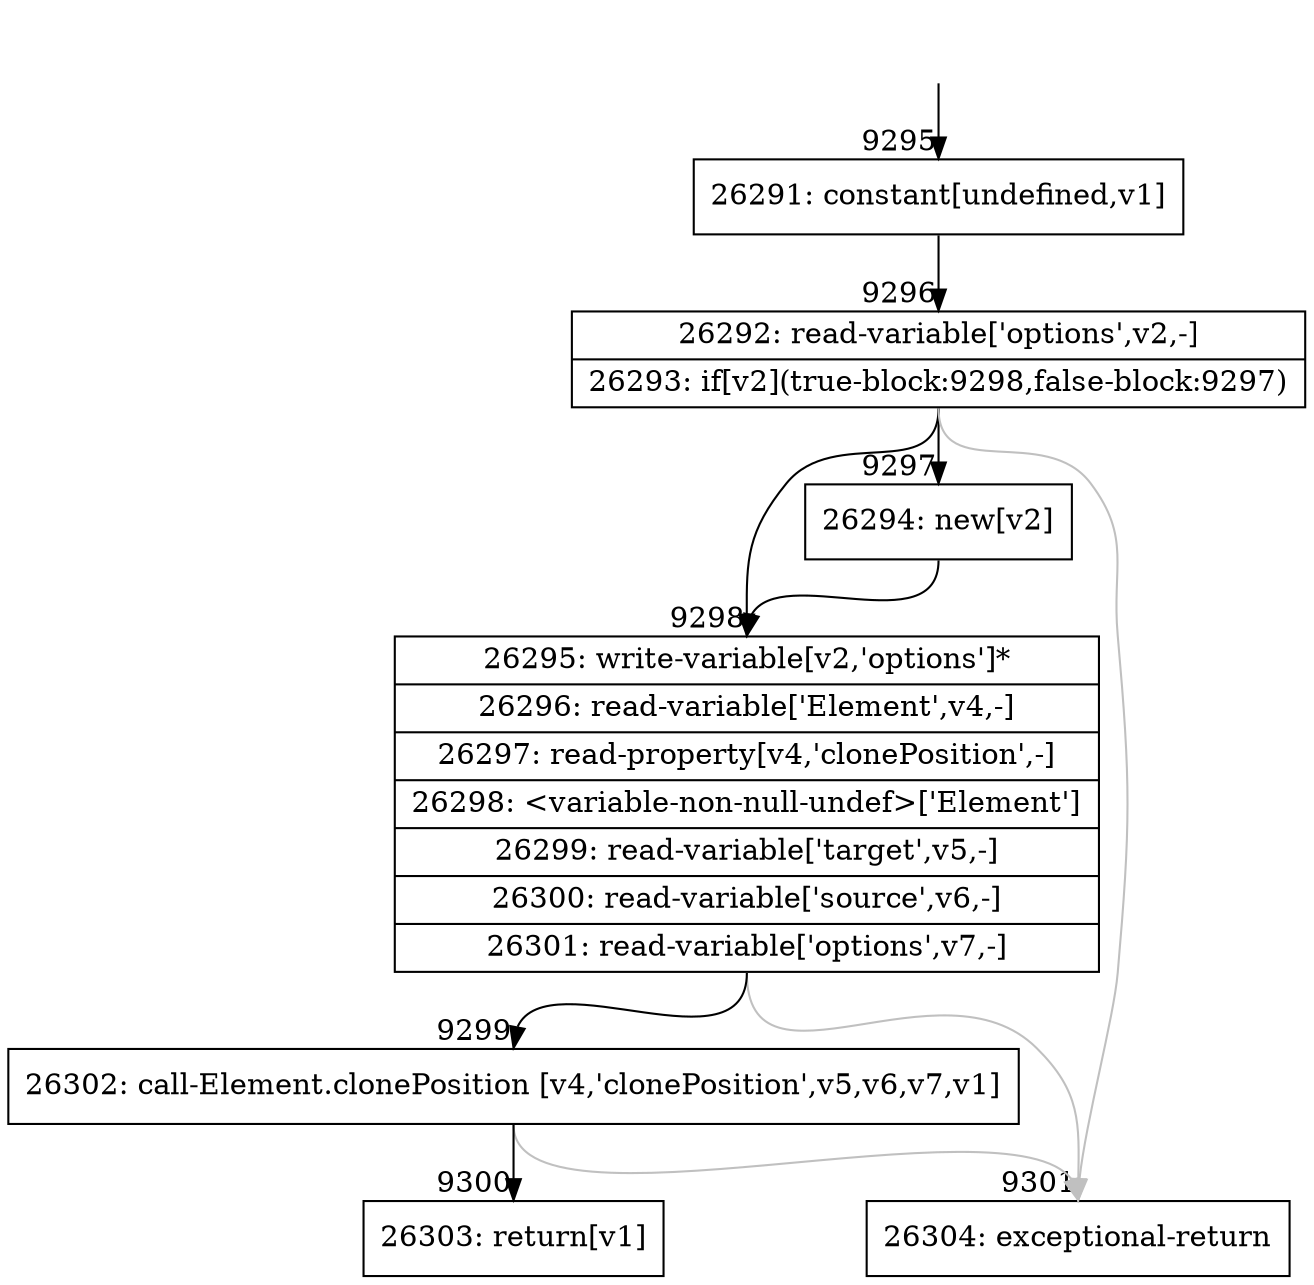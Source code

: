 digraph {
rankdir="TD"
BB_entry710[shape=none,label=""];
BB_entry710 -> BB9295 [tailport=s, headport=n, headlabel="    9295"]
BB9295 [shape=record label="{26291: constant[undefined,v1]}" ] 
BB9295 -> BB9296 [tailport=s, headport=n, headlabel="      9296"]
BB9296 [shape=record label="{26292: read-variable['options',v2,-]|26293: if[v2](true-block:9298,false-block:9297)}" ] 
BB9296 -> BB9298 [tailport=s, headport=n, headlabel="      9298"]
BB9296 -> BB9297 [tailport=s, headport=n, headlabel="      9297"]
BB9296 -> BB9301 [tailport=s, headport=n, color=gray, headlabel="      9301"]
BB9297 [shape=record label="{26294: new[v2]}" ] 
BB9297 -> BB9298 [tailport=s, headport=n]
BB9298 [shape=record label="{26295: write-variable[v2,'options']*|26296: read-variable['Element',v4,-]|26297: read-property[v4,'clonePosition',-]|26298: \<variable-non-null-undef\>['Element']|26299: read-variable['target',v5,-]|26300: read-variable['source',v6,-]|26301: read-variable['options',v7,-]}" ] 
BB9298 -> BB9299 [tailport=s, headport=n, headlabel="      9299"]
BB9298 -> BB9301 [tailport=s, headport=n, color=gray]
BB9299 [shape=record label="{26302: call-Element.clonePosition [v4,'clonePosition',v5,v6,v7,v1]}" ] 
BB9299 -> BB9300 [tailport=s, headport=n, headlabel="      9300"]
BB9299 -> BB9301 [tailport=s, headport=n, color=gray]
BB9300 [shape=record label="{26303: return[v1]}" ] 
BB9301 [shape=record label="{26304: exceptional-return}" ] 
//#$~ 7381
}
